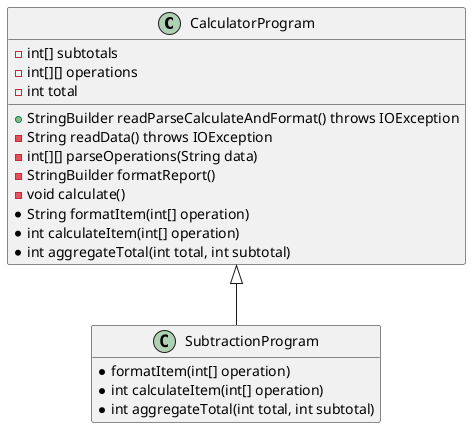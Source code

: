 @startuml
hide empty members

class CalculatorProgram {
    - int[] subtotals
    - int[][] operations
    - int total

    + StringBuilder readParseCalculateAndFormat() throws IOException
    - String readData() throws IOException
    - int[][] parseOperations(String data)
    - StringBuilder formatReport()
    - void calculate()
    * String formatItem(int[] operation) 
    * int calculateItem(int[] operation)
    * int aggregateTotal(int total, int subtotal)
}

class SubtractionProgram {
    * formatItem(int[] operation)
    * int calculateItem(int[] operation)
    * int aggregateTotal(int total, int subtotal)
}

SubtractionProgram -up-|> CalculatorProgram

@enduml